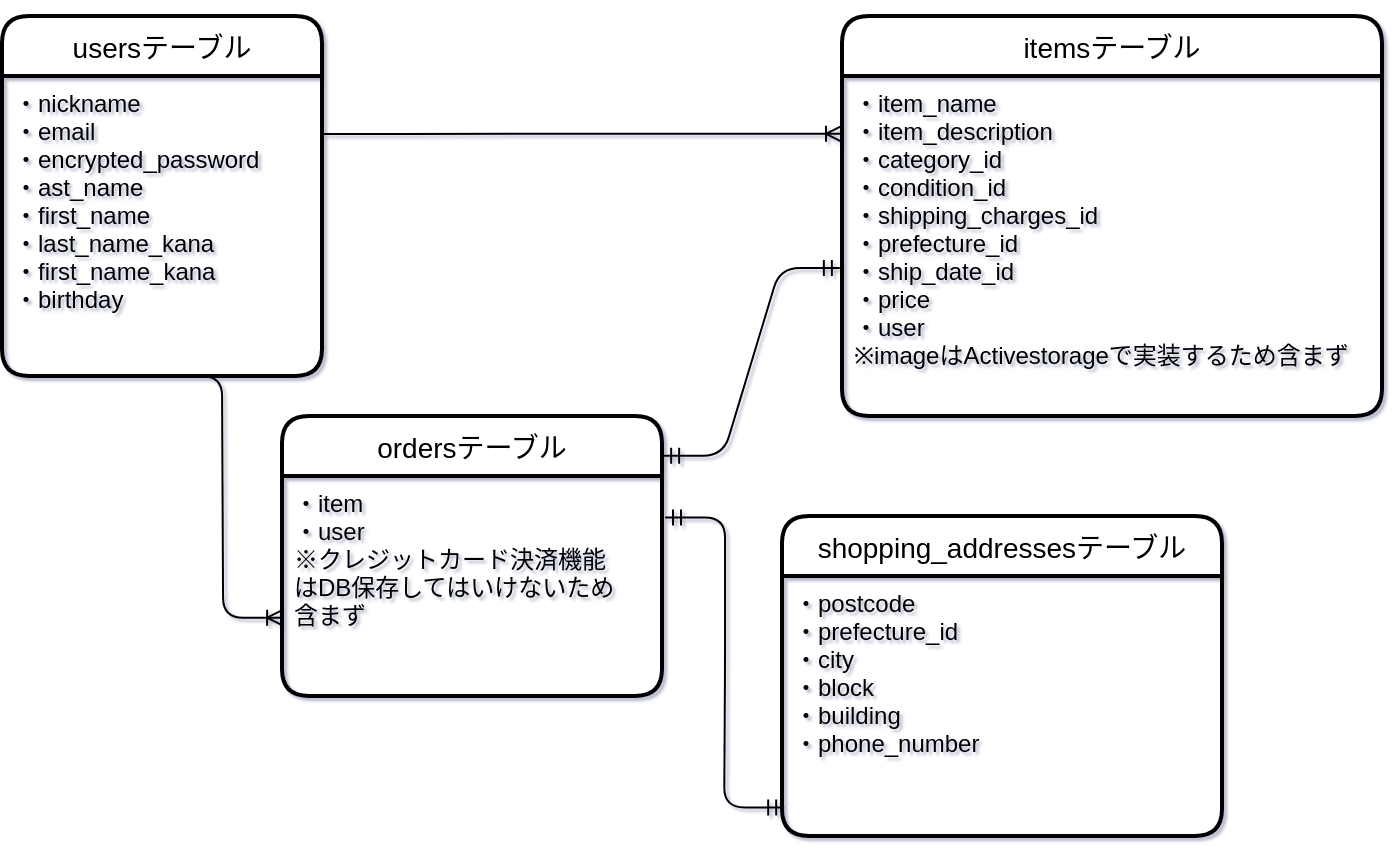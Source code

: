 <mxfile>
    <diagram id="dDydUc9JE7e3oblVGlQg" name="ページ1">
        <mxGraphModel dx="719" dy="595" grid="1" gridSize="10" guides="1" tooltips="1" connect="0" arrows="1" fold="1" page="1" pageScale="1" pageWidth="827" pageHeight="1169" math="0" shadow="1">
            <root>
                <mxCell id="0"/>
                <mxCell id="1" parent="0"/>
                <mxCell id="51" value="usersテーブル" style="swimlane;childLayout=stackLayout;horizontal=1;startSize=30;horizontalStack=0;rounded=1;fontSize=14;fontStyle=0;strokeWidth=2;resizeParent=0;resizeLast=1;shadow=0;dashed=0;align=center;labelBackgroundColor=none;fillColor=default;fontColor=default;" vertex="1" parent="1">
                    <mxGeometry x="40" y="20" width="160" height="180" as="geometry"/>
                </mxCell>
                <mxCell id="52" value="・nickname&#10;・email&#10;・encrypted_password&#10;・ast_name&#10;・first_name&#10;・last_name_kana&#10;・first_name_kana&#10;・birthday" style="align=left;strokeColor=none;fillColor=none;spacingLeft=4;fontSize=12;verticalAlign=top;resizable=0;rotatable=0;part=1;" vertex="1" parent="51">
                    <mxGeometry y="30" width="160" height="150" as="geometry"/>
                </mxCell>
                <mxCell id="59" style="edgeStyle=none;html=1;exitX=0.75;exitY=0;exitDx=0;exitDy=0;" edge="1" parent="1" source="53">
                    <mxGeometry relative="1" as="geometry">
                        <mxPoint x="590" y="30" as="targetPoint"/>
                    </mxGeometry>
                </mxCell>
                <mxCell id="53" value="itemsテーブル" style="swimlane;childLayout=stackLayout;horizontal=1;startSize=30;horizontalStack=0;rounded=1;fontSize=14;fontStyle=0;strokeWidth=2;resizeParent=0;resizeLast=1;shadow=0;dashed=0;align=center;" vertex="1" parent="1">
                    <mxGeometry x="460" y="20" width="270" height="200" as="geometry"/>
                </mxCell>
                <mxCell id="54" value="・item_name&#10;・item_description&#10;・category_id&#10;・condition_id&#10;・shipping_charges_id&#10;・prefecture_id&#10;・ship_date_id&#10;・price&#10;・user&#10;※imageはActivestorageで実装するため含まず" style="align=left;strokeColor=none;fillColor=none;spacingLeft=4;fontSize=12;verticalAlign=top;resizable=0;rotatable=0;part=1;" vertex="1" parent="53">
                    <mxGeometry y="30" width="270" height="170" as="geometry"/>
                </mxCell>
                <mxCell id="55" value="ordersテーブル" style="swimlane;childLayout=stackLayout;horizontal=1;startSize=30;horizontalStack=0;rounded=1;fontSize=14;fontStyle=0;strokeWidth=2;resizeParent=0;resizeLast=1;shadow=0;dashed=0;align=center;" vertex="1" parent="1">
                    <mxGeometry x="180" y="220" width="190" height="140" as="geometry"/>
                </mxCell>
                <mxCell id="56" value="・item&#10;・user&#10;※クレジットカード決済機能&#10;はDB保存してはいけないため&#10;含まず" style="align=left;strokeColor=none;fillColor=none;spacingLeft=4;fontSize=12;verticalAlign=top;resizable=0;rotatable=0;part=1;" vertex="1" parent="55">
                    <mxGeometry y="30" width="190" height="110" as="geometry"/>
                </mxCell>
                <mxCell id="57" value="shopping_addressesテーブル" style="swimlane;childLayout=stackLayout;horizontal=1;startSize=30;horizontalStack=0;rounded=1;fontSize=14;fontStyle=0;strokeWidth=2;resizeParent=0;resizeLast=1;shadow=0;dashed=0;align=center;" vertex="1" parent="1">
                    <mxGeometry x="430" y="270" width="220" height="160" as="geometry"/>
                </mxCell>
                <mxCell id="58" value="・postcode&#10;・prefecture_id&#10;・city&#10;・block&#10;・building&#10;・phone_number&#10;" style="align=left;strokeColor=none;fillColor=none;spacingLeft=4;fontSize=12;verticalAlign=top;resizable=0;rotatable=0;part=1;" vertex="1" parent="57">
                    <mxGeometry y="30" width="220" height="130" as="geometry"/>
                </mxCell>
                <mxCell id="64" value="" style="edgeStyle=entityRelationEdgeStyle;fontSize=12;html=1;endArrow=ERoneToMany;fontColor=default;entryX=0;entryY=0.17;entryDx=0;entryDy=0;exitX=1;exitY=0.193;exitDx=0;exitDy=0;exitPerimeter=0;entryPerimeter=0;" edge="1" parent="1" source="52" target="54">
                    <mxGeometry width="100" height="100" relative="1" as="geometry">
                        <mxPoint x="320" y="250" as="sourcePoint"/>
                        <mxPoint x="420" y="150" as="targetPoint"/>
                    </mxGeometry>
                </mxCell>
                <mxCell id="65" value="" style="edgeStyle=entityRelationEdgeStyle;fontSize=12;html=1;endArrow=ERoneToMany;fontColor=default;exitX=0.5;exitY=1;exitDx=0;exitDy=0;entryX=0.003;entryY=0.644;entryDx=0;entryDy=0;entryPerimeter=0;" edge="1" parent="1" source="52" target="56">
                    <mxGeometry width="100" height="100" relative="1" as="geometry">
                        <mxPoint x="320" y="250" as="sourcePoint"/>
                        <mxPoint x="420" y="150" as="targetPoint"/>
                    </mxGeometry>
                </mxCell>
                <mxCell id="66" value="" style="edgeStyle=entityRelationEdgeStyle;fontSize=12;html=1;endArrow=ERmandOne;startArrow=ERmandOne;fontColor=default;entryX=-0.004;entryY=0.565;entryDx=0;entryDy=0;entryPerimeter=0;exitX=1.003;exitY=0.142;exitDx=0;exitDy=0;exitPerimeter=0;" edge="1" parent="1" source="55" target="54">
                    <mxGeometry width="100" height="100" relative="1" as="geometry">
                        <mxPoint x="320" y="250" as="sourcePoint"/>
                        <mxPoint x="420" y="150" as="targetPoint"/>
                    </mxGeometry>
                </mxCell>
                <mxCell id="67" value="" style="edgeStyle=entityRelationEdgeStyle;fontSize=12;html=1;endArrow=ERmandOne;startArrow=ERmandOne;fontColor=default;entryX=0.005;entryY=0.89;entryDx=0;entryDy=0;entryPerimeter=0;exitX=1.008;exitY=0.189;exitDx=0;exitDy=0;exitPerimeter=0;" edge="1" parent="1" source="56" target="58">
                    <mxGeometry width="100" height="100" relative="1" as="geometry">
                        <mxPoint x="320" y="250" as="sourcePoint"/>
                        <mxPoint x="420" y="150" as="targetPoint"/>
                    </mxGeometry>
                </mxCell>
            </root>
        </mxGraphModel>
    </diagram>
</mxfile>